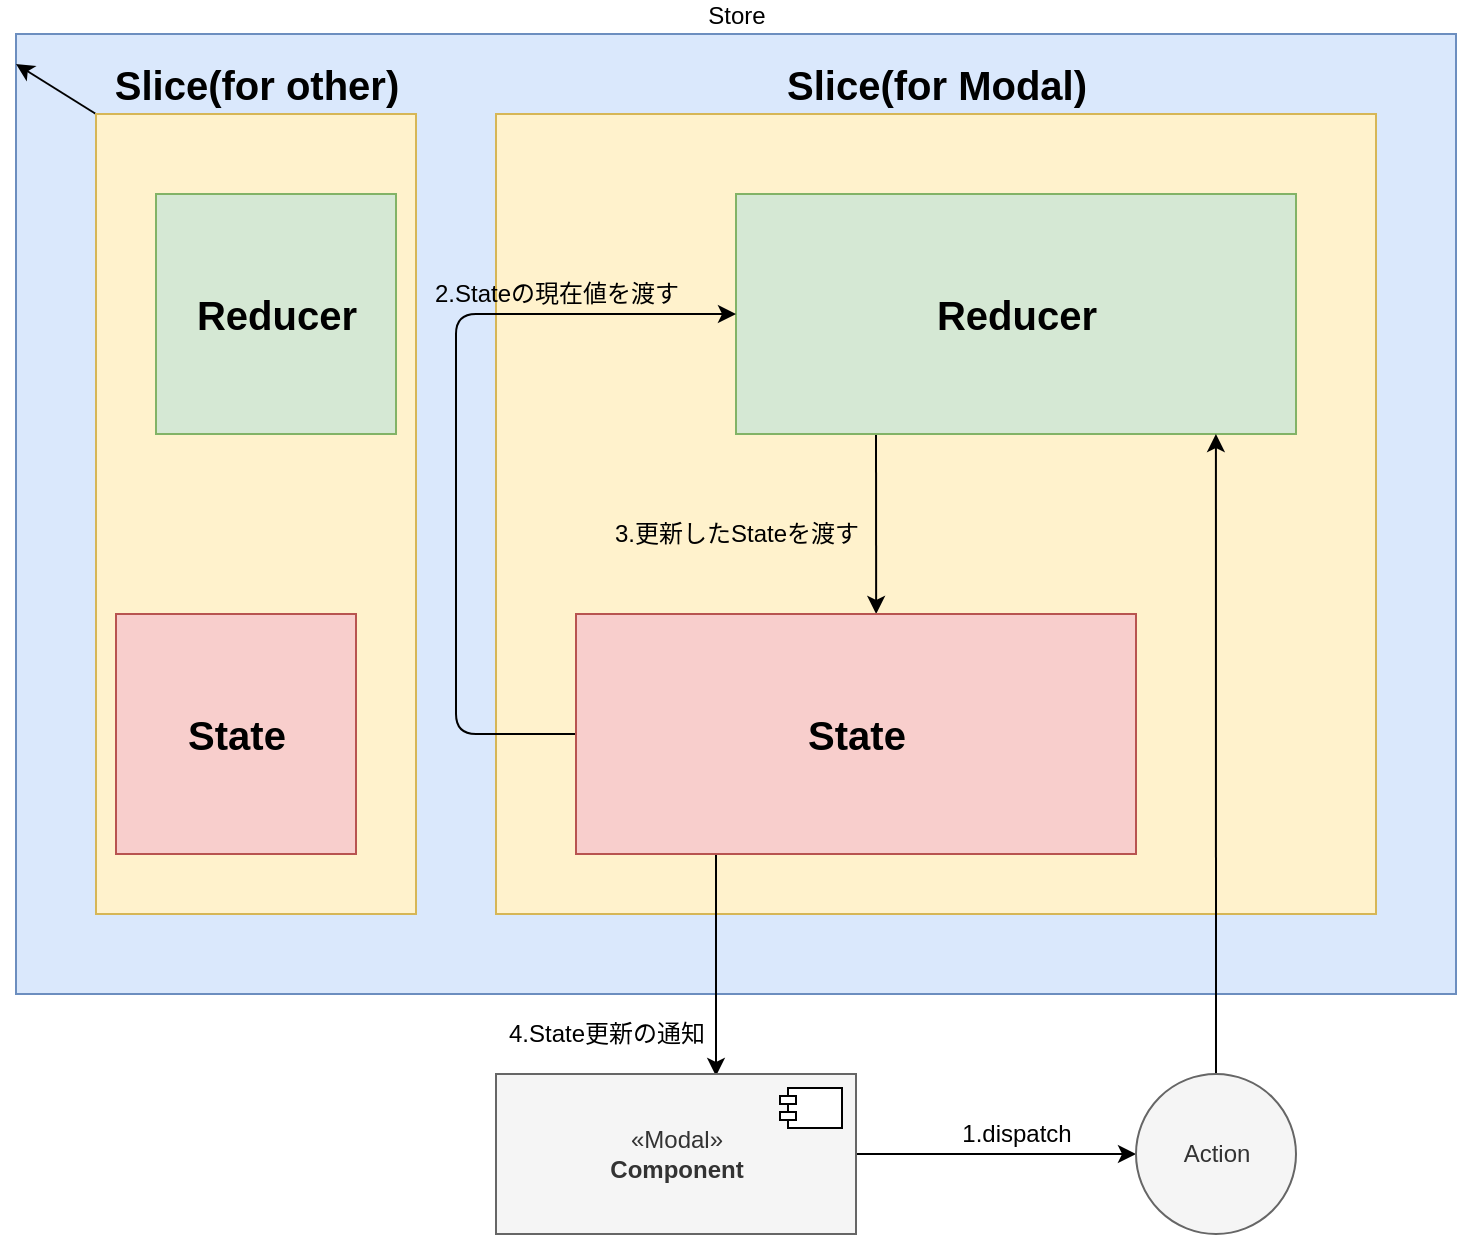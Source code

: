 <mxfile>
    <diagram id="cuCBR892rWwLdLyr2Wum" name="ページ1">
        <mxGraphModel dx="792" dy="828" grid="0" gridSize="10" guides="1" tooltips="1" connect="1" arrows="1" fold="1" page="1" pageScale="1" pageWidth="800" pageHeight="96" background="#ffffff" math="0" shadow="0">
            <root>
                <mxCell id="0"/>
                <mxCell id="1" parent="0"/>
                <mxCell id="4" value="Store&lt;br&gt;" style="html=1;fillColor=#dae8fc;strokeColor=#6c8ebf;labelPosition=center;verticalLabelPosition=top;align=center;verticalAlign=bottom;fontColor=#000000;" vertex="1" parent="1">
                    <mxGeometry x="40" y="40" width="720" height="480" as="geometry"/>
                </mxCell>
                <mxCell id="6" style="edgeStyle=none;html=1;exitX=0;exitY=0;exitDx=0;exitDy=0;fontColor=#000000;" edge="1" parent="1" source="5" target="4">
                    <mxGeometry relative="1" as="geometry"/>
                </mxCell>
                <mxCell id="5" value="Slice(for other)" style="html=1;fillColor=#fff2cc;strokeColor=#d6b656;labelPosition=center;verticalLabelPosition=top;align=center;verticalAlign=bottom;fontColor=#000000;fontSize=20;fontStyle=1" vertex="1" parent="1">
                    <mxGeometry x="80" y="80" width="160" height="400" as="geometry"/>
                </mxCell>
                <mxCell id="7" value="Slice(for Modal)" style="html=1;fillColor=#fff2cc;strokeColor=#d6b656;labelPosition=center;verticalLabelPosition=top;align=center;verticalAlign=bottom;fontColor=#000000;fontSize=20;fontStyle=1" vertex="1" parent="1">
                    <mxGeometry x="280" y="80" width="440" height="400" as="geometry"/>
                </mxCell>
                <mxCell id="20" style="edgeStyle=none;html=1;exitX=0.25;exitY=1;exitDx=0;exitDy=0;entryX=0.536;entryY=0;entryDx=0;entryDy=0;entryPerimeter=0;fontColor=#000000;strokeColor=#000000;" edge="1" parent="1" source="8" target="9">
                    <mxGeometry relative="1" as="geometry"/>
                </mxCell>
                <mxCell id="8" value="Reducer" style="html=1;fillColor=#d5e8d4;strokeColor=#82b366;labelPosition=center;verticalLabelPosition=middle;align=center;verticalAlign=middle;fontColor=#000000;fontSize=20;fontStyle=1" vertex="1" parent="1">
                    <mxGeometry x="400" y="120" width="280" height="120" as="geometry"/>
                </mxCell>
                <mxCell id="18" style="edgeStyle=none;html=1;exitX=0;exitY=0.5;exitDx=0;exitDy=0;fontColor=#000000;strokeColor=#000000;entryX=0;entryY=0.5;entryDx=0;entryDy=0;" edge="1" parent="1" source="9" target="8">
                    <mxGeometry relative="1" as="geometry">
                        <Array as="points">
                            <mxPoint x="260" y="390"/>
                            <mxPoint x="260" y="280"/>
                            <mxPoint x="260" y="180"/>
                        </Array>
                    </mxGeometry>
                </mxCell>
                <mxCell id="22" style="edgeStyle=none;html=1;exitX=0.25;exitY=1;exitDx=0;exitDy=0;fontColor=#000000;strokeColor=#000000;" edge="1" parent="1" source="9">
                    <mxGeometry relative="1" as="geometry">
                        <mxPoint x="390" y="561" as="targetPoint"/>
                    </mxGeometry>
                </mxCell>
                <mxCell id="9" value="State" style="html=1;fillColor=#f8cecc;strokeColor=#b85450;labelPosition=center;verticalLabelPosition=middle;align=center;verticalAlign=middle;fontColor=#000000;fontSize=20;fontStyle=1" vertex="1" parent="1">
                    <mxGeometry x="320" y="330" width="280" height="120" as="geometry"/>
                </mxCell>
                <mxCell id="14" style="edgeStyle=none;html=1;exitX=1;exitY=0.5;exitDx=0;exitDy=0;entryX=0;entryY=0.5;entryDx=0;entryDy=0;entryPerimeter=0;fontColor=#000000;strokeColor=#000000;" edge="1" parent="1" source="10" target="12">
                    <mxGeometry relative="1" as="geometry"/>
                </mxCell>
                <mxCell id="10" value="«Modal»&lt;br&gt;&lt;b&gt;Component&lt;/b&gt;" style="html=1;dropTarget=0;fillColor=#f5f5f5;fontColor=#333333;strokeColor=#666666;" vertex="1" parent="1">
                    <mxGeometry x="280" y="560" width="180" height="80" as="geometry"/>
                </mxCell>
                <mxCell id="11" value="" style="shape=module;jettyWidth=8;jettyHeight=4;fontColor=#000000;" vertex="1" parent="10">
                    <mxGeometry x="1" width="31" height="20" relative="1" as="geometry">
                        <mxPoint x="-38" y="7" as="offset"/>
                    </mxGeometry>
                </mxCell>
                <mxCell id="17" style="edgeStyle=none;html=1;exitX=0.5;exitY=0;exitDx=0;exitDy=0;exitPerimeter=0;entryX=0.857;entryY=1;entryDx=0;entryDy=0;entryPerimeter=0;fontColor=#000000;strokeColor=#000000;" edge="1" parent="1" source="12" target="8">
                    <mxGeometry relative="1" as="geometry"/>
                </mxCell>
                <mxCell id="12" value="Action" style="verticalLabelPosition=middle;verticalAlign=middle;html=1;shape=mxgraph.flowchart.on-page_reference;fontColor=#333333;fillColor=#f5f5f5;strokeColor=#666666;labelPosition=center;align=center;" vertex="1" parent="1">
                    <mxGeometry x="600" y="560" width="80" height="80" as="geometry"/>
                </mxCell>
                <mxCell id="15" style="edgeStyle=none;html=1;fontColor=#000000;" edge="1" parent="1" target="10">
                    <mxGeometry relative="1" as="geometry">
                        <mxPoint x="460" y="600" as="sourcePoint"/>
                    </mxGeometry>
                </mxCell>
                <mxCell id="16" value="1.dispatch" style="text;html=1;align=center;verticalAlign=middle;resizable=0;points=[];autosize=1;strokeColor=none;fillColor=none;fontColor=#000000;" vertex="1" parent="1">
                    <mxGeometry x="505" y="580" width="70" height="20" as="geometry"/>
                </mxCell>
                <mxCell id="19" value="2.Stateの現在値を渡す" style="text;html=1;align=center;verticalAlign=middle;resizable=0;points=[];autosize=1;strokeColor=none;fillColor=none;fontColor=#000000;" vertex="1" parent="1">
                    <mxGeometry x="240" y="160" width="140" height="20" as="geometry"/>
                </mxCell>
                <mxCell id="21" value="3.更新したStateを渡す" style="text;html=1;align=center;verticalAlign=middle;resizable=0;points=[];autosize=1;strokeColor=none;fillColor=none;fontColor=#000000;" vertex="1" parent="1">
                    <mxGeometry x="330" y="280" width="140" height="20" as="geometry"/>
                </mxCell>
                <mxCell id="23" value="4.State更新の通知" style="text;html=1;align=center;verticalAlign=middle;resizable=0;points=[];autosize=1;strokeColor=none;fillColor=none;fontColor=#000000;" vertex="1" parent="1">
                    <mxGeometry x="280" y="530" width="110" height="20" as="geometry"/>
                </mxCell>
                <mxCell id="24" value="Reducer" style="html=1;fillColor=#d5e8d4;strokeColor=#82b366;labelPosition=center;verticalLabelPosition=middle;align=center;verticalAlign=middle;fontColor=#000000;fontSize=20;fontStyle=1" vertex="1" parent="1">
                    <mxGeometry x="110" y="120" width="120" height="120" as="geometry"/>
                </mxCell>
                <mxCell id="26" value="State" style="html=1;fillColor=#f8cecc;strokeColor=#b85450;labelPosition=center;verticalLabelPosition=middle;align=center;verticalAlign=middle;fontColor=#000000;fontSize=20;fontStyle=1" vertex="1" parent="1">
                    <mxGeometry x="90" y="330" width="120" height="120" as="geometry"/>
                </mxCell>
            </root>
        </mxGraphModel>
    </diagram>
</mxfile>